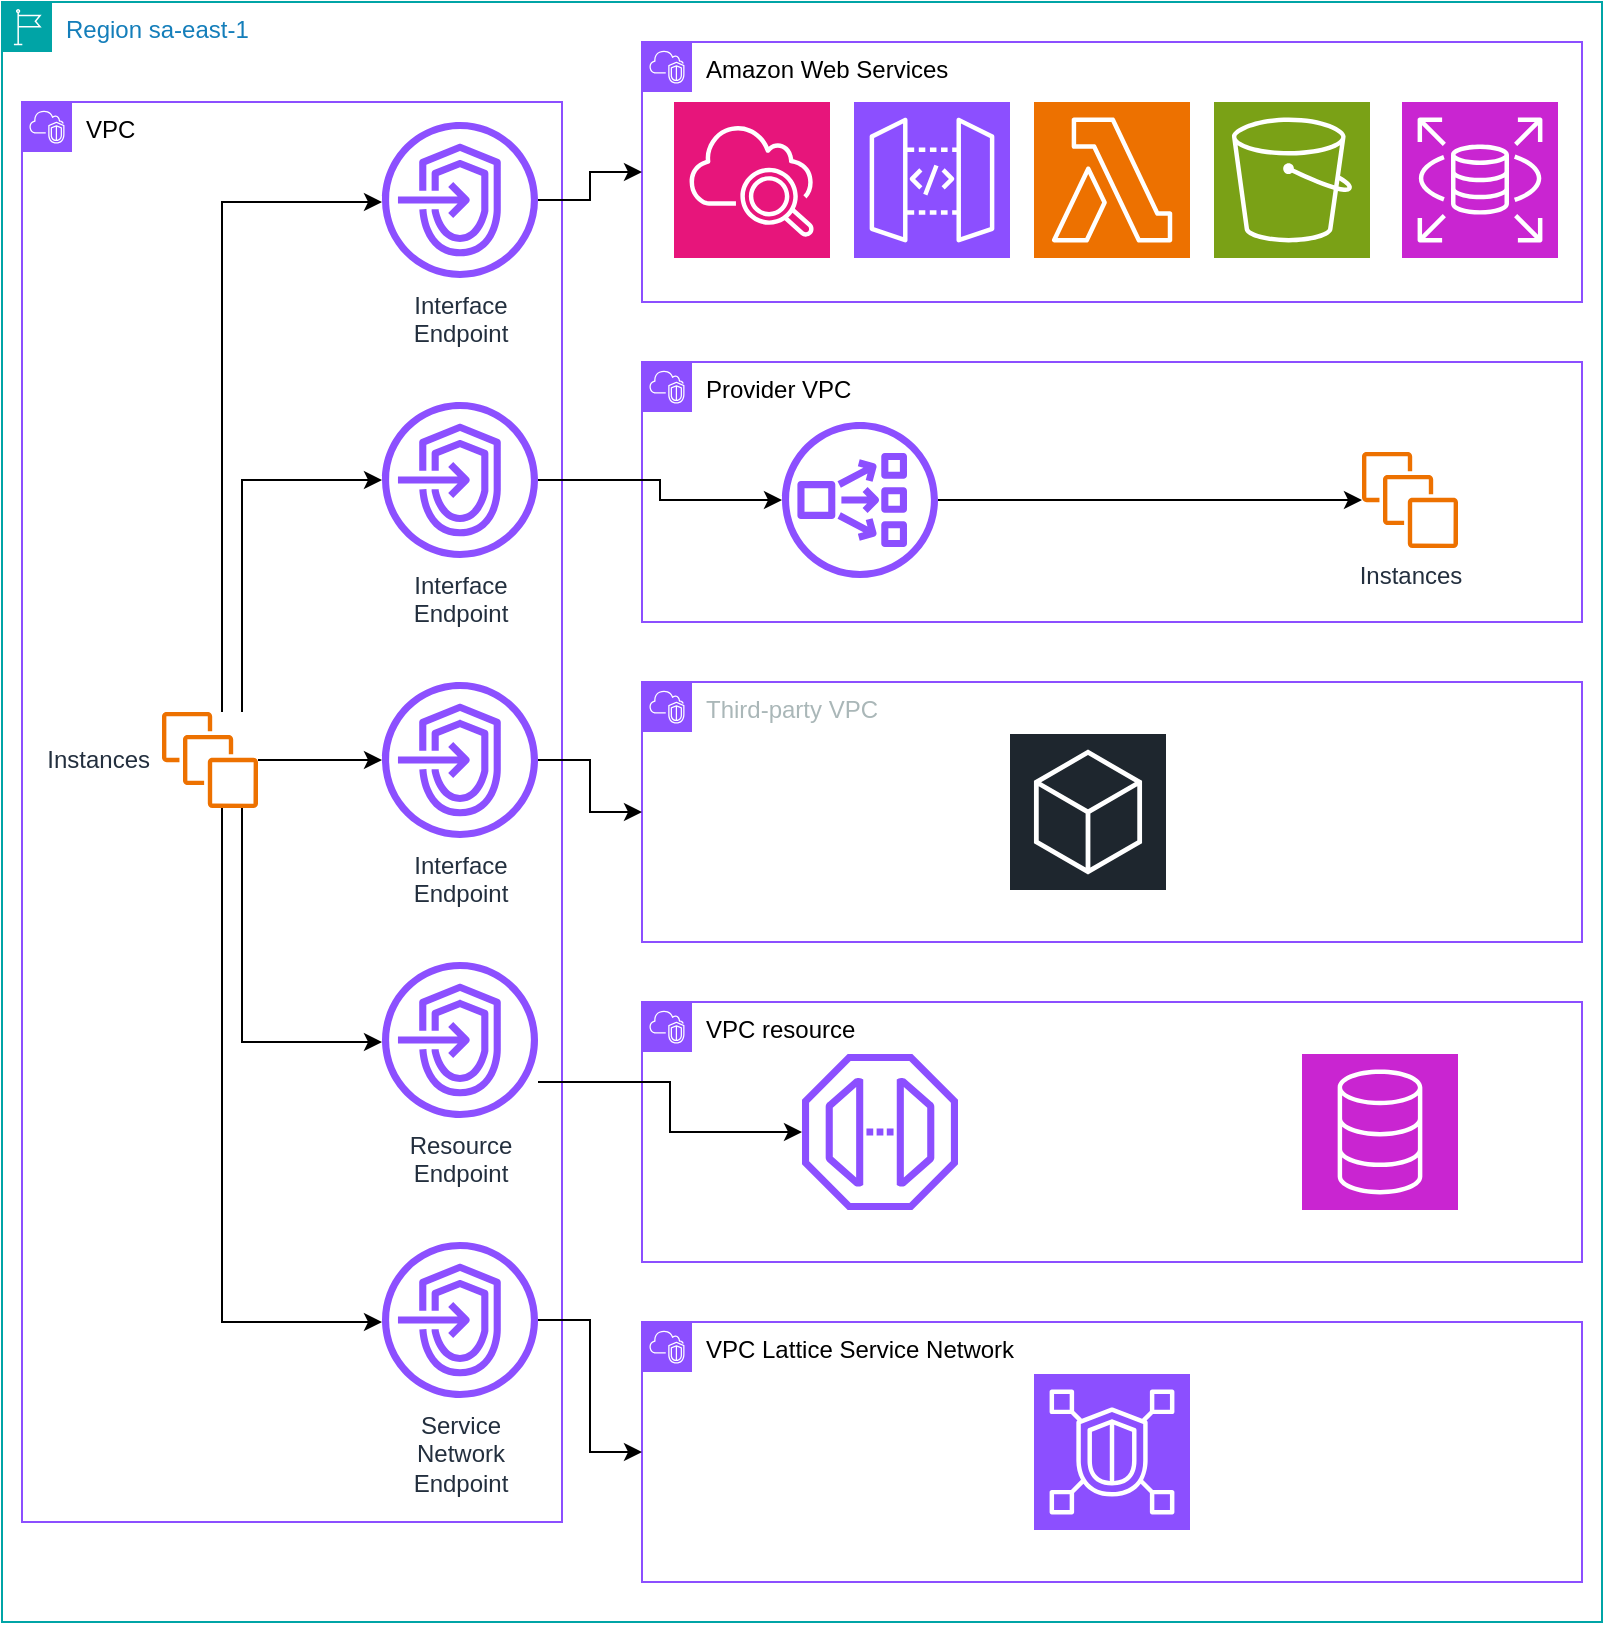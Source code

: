 <mxfile version="26.0.4">
  <diagram name="Page-1" id="MM71ytjqrywiaRGpUW9g">
    <mxGraphModel dx="1207" dy="1198" grid="1" gridSize="10" guides="1" tooltips="1" connect="1" arrows="1" fold="1" page="1" pageScale="1" pageWidth="850" pageHeight="1100" math="0" shadow="0">
      <root>
        <mxCell id="0" />
        <mxCell id="1" parent="0" />
        <mxCell id="eS0R5GwFsbfKjluQEQp6-2" value="Region sa-east-1" style="points=[[0,0],[0.25,0],[0.5,0],[0.75,0],[1,0],[1,0.25],[1,0.5],[1,0.75],[1,1],[0.75,1],[0.5,1],[0.25,1],[0,1],[0,0.75],[0,0.5],[0,0.25]];outlineConnect=0;gradientColor=none;html=1;whiteSpace=wrap;fontSize=12;fontStyle=0;container=1;pointerEvents=0;collapsible=0;recursiveResize=0;shape=mxgraph.aws4.group;grIcon=mxgraph.aws4.group_region;strokeColor=#00A4A6;fillColor=none;verticalAlign=top;align=left;spacingLeft=30;fontColor=#147EBA;" vertex="1" parent="1">
          <mxGeometry x="25" y="145" width="800" height="810" as="geometry" />
        </mxCell>
        <mxCell id="eS0R5GwFsbfKjluQEQp6-1" value="VPC" style="points=[[0,0],[0.25,0],[0.5,0],[0.75,0],[1,0],[1,0.25],[1,0.5],[1,0.75],[1,1],[0.75,1],[0.5,1],[0.25,1],[0,1],[0,0.75],[0,0.5],[0,0.25]];outlineConnect=0;gradientColor=none;html=1;whiteSpace=wrap;fontSize=12;fontStyle=0;container=1;pointerEvents=0;collapsible=0;recursiveResize=0;shape=mxgraph.aws4.group;grIcon=mxgraph.aws4.group_vpc2;strokeColor=#8C4FFF;fillColor=none;verticalAlign=top;align=left;spacingLeft=30;fontColor=#000000;dashed=0;" vertex="1" parent="eS0R5GwFsbfKjluQEQp6-2">
          <mxGeometry x="10" y="50" width="270" height="710" as="geometry" />
        </mxCell>
        <mxCell id="eS0R5GwFsbfKjluQEQp6-4" value="Interface&lt;div&gt;Endpoint&lt;/div&gt;" style="sketch=0;outlineConnect=0;fontColor=#232F3E;gradientColor=none;fillColor=#8C4FFF;strokeColor=none;dashed=0;verticalLabelPosition=bottom;verticalAlign=top;align=center;html=1;fontSize=12;fontStyle=0;aspect=fixed;pointerEvents=1;shape=mxgraph.aws4.endpoints;" vertex="1" parent="eS0R5GwFsbfKjluQEQp6-1">
          <mxGeometry x="180" y="10" width="78" height="78" as="geometry" />
        </mxCell>
        <mxCell id="eS0R5GwFsbfKjluQEQp6-6" value="Interface&lt;div&gt;Endpoint&lt;/div&gt;" style="sketch=0;outlineConnect=0;fontColor=#232F3E;gradientColor=none;fillColor=#8C4FFF;strokeColor=none;dashed=0;verticalLabelPosition=bottom;verticalAlign=top;align=center;html=1;fontSize=12;fontStyle=0;aspect=fixed;pointerEvents=1;shape=mxgraph.aws4.endpoints;" vertex="1" parent="eS0R5GwFsbfKjluQEQp6-1">
          <mxGeometry x="180" y="150" width="78" height="78" as="geometry" />
        </mxCell>
        <mxCell id="eS0R5GwFsbfKjluQEQp6-9" value="Interface&lt;div&gt;Endpoint&lt;/div&gt;" style="sketch=0;outlineConnect=0;fontColor=#232F3E;gradientColor=none;fillColor=#8C4FFF;strokeColor=none;dashed=0;verticalLabelPosition=bottom;verticalAlign=top;align=center;html=1;fontSize=12;fontStyle=0;aspect=fixed;pointerEvents=1;shape=mxgraph.aws4.endpoints;" vertex="1" parent="eS0R5GwFsbfKjluQEQp6-1">
          <mxGeometry x="180" y="290" width="78" height="78" as="geometry" />
        </mxCell>
        <mxCell id="eS0R5GwFsbfKjluQEQp6-10" value="Resource&lt;div&gt;Endpoint&lt;/div&gt;" style="sketch=0;outlineConnect=0;fontColor=#232F3E;gradientColor=none;fillColor=#8C4FFF;strokeColor=none;dashed=0;verticalLabelPosition=bottom;verticalAlign=top;align=center;html=1;fontSize=12;fontStyle=0;aspect=fixed;pointerEvents=1;shape=mxgraph.aws4.endpoints;" vertex="1" parent="eS0R5GwFsbfKjluQEQp6-1">
          <mxGeometry x="180" y="430" width="78" height="78" as="geometry" />
        </mxCell>
        <mxCell id="eS0R5GwFsbfKjluQEQp6-11" value="Service&lt;div&gt;Network&lt;/div&gt;&lt;div&gt;Endpoint&lt;/div&gt;" style="sketch=0;outlineConnect=0;fontColor=#232F3E;gradientColor=none;fillColor=#8C4FFF;strokeColor=none;dashed=0;verticalLabelPosition=bottom;verticalAlign=top;align=center;html=1;fontSize=12;fontStyle=0;aspect=fixed;pointerEvents=1;shape=mxgraph.aws4.endpoints;" vertex="1" parent="eS0R5GwFsbfKjluQEQp6-1">
          <mxGeometry x="180" y="570" width="78" height="78" as="geometry" />
        </mxCell>
        <mxCell id="eS0R5GwFsbfKjluQEQp6-13" style="edgeStyle=orthogonalEdgeStyle;rounded=0;orthogonalLoop=1;jettySize=auto;html=1;" edge="1" parent="eS0R5GwFsbfKjluQEQp6-1" source="eS0R5GwFsbfKjluQEQp6-12" target="eS0R5GwFsbfKjluQEQp6-4">
          <mxGeometry relative="1" as="geometry">
            <Array as="points">
              <mxPoint x="100" y="50" />
            </Array>
          </mxGeometry>
        </mxCell>
        <mxCell id="eS0R5GwFsbfKjluQEQp6-14" style="edgeStyle=orthogonalEdgeStyle;rounded=0;orthogonalLoop=1;jettySize=auto;html=1;" edge="1" parent="eS0R5GwFsbfKjluQEQp6-1" source="eS0R5GwFsbfKjluQEQp6-12" target="eS0R5GwFsbfKjluQEQp6-11">
          <mxGeometry relative="1" as="geometry">
            <Array as="points">
              <mxPoint x="100" y="610" />
            </Array>
          </mxGeometry>
        </mxCell>
        <mxCell id="eS0R5GwFsbfKjluQEQp6-15" style="edgeStyle=orthogonalEdgeStyle;rounded=0;orthogonalLoop=1;jettySize=auto;html=1;" edge="1" parent="eS0R5GwFsbfKjluQEQp6-1" source="eS0R5GwFsbfKjluQEQp6-12" target="eS0R5GwFsbfKjluQEQp6-6">
          <mxGeometry relative="1" as="geometry">
            <Array as="points">
              <mxPoint x="110" y="189" />
            </Array>
          </mxGeometry>
        </mxCell>
        <mxCell id="eS0R5GwFsbfKjluQEQp6-16" style="edgeStyle=orthogonalEdgeStyle;rounded=0;orthogonalLoop=1;jettySize=auto;html=1;" edge="1" parent="eS0R5GwFsbfKjluQEQp6-1" source="eS0R5GwFsbfKjluQEQp6-12" target="eS0R5GwFsbfKjluQEQp6-10">
          <mxGeometry relative="1" as="geometry">
            <Array as="points">
              <mxPoint x="110" y="470" />
            </Array>
          </mxGeometry>
        </mxCell>
        <mxCell id="eS0R5GwFsbfKjluQEQp6-17" style="edgeStyle=orthogonalEdgeStyle;rounded=0;orthogonalLoop=1;jettySize=auto;html=1;" edge="1" parent="eS0R5GwFsbfKjluQEQp6-1" source="eS0R5GwFsbfKjluQEQp6-12" target="eS0R5GwFsbfKjluQEQp6-9">
          <mxGeometry relative="1" as="geometry" />
        </mxCell>
        <mxCell id="eS0R5GwFsbfKjluQEQp6-12" value="Instances" style="sketch=0;outlineConnect=0;fontColor=#232F3E;gradientColor=none;fillColor=#ED7100;strokeColor=none;dashed=0;verticalLabelPosition=middle;verticalAlign=middle;align=right;html=1;fontSize=12;fontStyle=0;aspect=fixed;pointerEvents=1;shape=mxgraph.aws4.instances;labelPosition=left;spacingRight=5;" vertex="1" parent="eS0R5GwFsbfKjluQEQp6-1">
          <mxGeometry x="70" y="305" width="48" height="48" as="geometry" />
        </mxCell>
        <mxCell id="eS0R5GwFsbfKjluQEQp6-18" value="Amazon Web Services" style="points=[[0,0],[0.25,0],[0.5,0],[0.75,0],[1,0],[1,0.25],[1,0.5],[1,0.75],[1,1],[0.75,1],[0.5,1],[0.25,1],[0,1],[0,0.75],[0,0.5],[0,0.25]];outlineConnect=0;gradientColor=none;html=1;whiteSpace=wrap;fontSize=12;fontStyle=0;container=1;pointerEvents=0;collapsible=0;recursiveResize=0;shape=mxgraph.aws4.group;grIcon=mxgraph.aws4.group_vpc2;strokeColor=#8C4FFF;fillColor=none;verticalAlign=top;align=left;spacingLeft=30;fontColor=#000000;dashed=0;" vertex="1" parent="eS0R5GwFsbfKjluQEQp6-2">
          <mxGeometry x="320" y="20" width="470" height="130" as="geometry" />
        </mxCell>
        <mxCell id="eS0R5GwFsbfKjluQEQp6-32" value="" style="sketch=0;points=[[0,0,0],[0.25,0,0],[0.5,0,0],[0.75,0,0],[1,0,0],[0,1,0],[0.25,1,0],[0.5,1,0],[0.75,1,0],[1,1,0],[0,0.25,0],[0,0.5,0],[0,0.75,0],[1,0.25,0],[1,0.5,0],[1,0.75,0]];points=[[0,0,0],[0.25,0,0],[0.5,0,0],[0.75,0,0],[1,0,0],[0,1,0],[0.25,1,0],[0.5,1,0],[0.75,1,0],[1,1,0],[0,0.25,0],[0,0.5,0],[0,0.75,0],[1,0.25,0],[1,0.5,0],[1,0.75,0]];outlineConnect=0;fontColor=#232F3E;fillColor=#E7157B;strokeColor=#ffffff;dashed=0;verticalLabelPosition=bottom;verticalAlign=top;align=center;html=1;fontSize=12;fontStyle=0;aspect=fixed;shape=mxgraph.aws4.resourceIcon;resIcon=mxgraph.aws4.cloudwatch_2;" vertex="1" parent="eS0R5GwFsbfKjluQEQp6-18">
          <mxGeometry x="16" y="30" width="78" height="78" as="geometry" />
        </mxCell>
        <mxCell id="eS0R5GwFsbfKjluQEQp6-33" value="" style="sketch=0;points=[[0,0,0],[0.25,0,0],[0.5,0,0],[0.75,0,0],[1,0,0],[0,1,0],[0.25,1,0],[0.5,1,0],[0.75,1,0],[1,1,0],[0,0.25,0],[0,0.5,0],[0,0.75,0],[1,0.25,0],[1,0.5,0],[1,0.75,0]];outlineConnect=0;fontColor=#232F3E;fillColor=#8C4FFF;strokeColor=#ffffff;dashed=0;verticalLabelPosition=bottom;verticalAlign=top;align=center;html=1;fontSize=12;fontStyle=0;aspect=fixed;shape=mxgraph.aws4.resourceIcon;resIcon=mxgraph.aws4.api_gateway;" vertex="1" parent="eS0R5GwFsbfKjluQEQp6-18">
          <mxGeometry x="106" y="30" width="78" height="78" as="geometry" />
        </mxCell>
        <mxCell id="eS0R5GwFsbfKjluQEQp6-34" value="" style="sketch=0;points=[[0,0,0],[0.25,0,0],[0.5,0,0],[0.75,0,0],[1,0,0],[0,1,0],[0.25,1,0],[0.5,1,0],[0.75,1,0],[1,1,0],[0,0.25,0],[0,0.5,0],[0,0.75,0],[1,0.25,0],[1,0.5,0],[1,0.75,0]];outlineConnect=0;fontColor=#232F3E;fillColor=#ED7100;strokeColor=#ffffff;dashed=0;verticalLabelPosition=bottom;verticalAlign=top;align=center;html=1;fontSize=12;fontStyle=0;aspect=fixed;shape=mxgraph.aws4.resourceIcon;resIcon=mxgraph.aws4.lambda;" vertex="1" parent="eS0R5GwFsbfKjluQEQp6-18">
          <mxGeometry x="196" y="30" width="78" height="78" as="geometry" />
        </mxCell>
        <mxCell id="eS0R5GwFsbfKjluQEQp6-35" value="" style="sketch=0;points=[[0,0,0],[0.25,0,0],[0.5,0,0],[0.75,0,0],[1,0,0],[0,1,0],[0.25,1,0],[0.5,1,0],[0.75,1,0],[1,1,0],[0,0.25,0],[0,0.5,0],[0,0.75,0],[1,0.25,0],[1,0.5,0],[1,0.75,0]];outlineConnect=0;fontColor=#232F3E;fillColor=#7AA116;strokeColor=#ffffff;dashed=0;verticalLabelPosition=bottom;verticalAlign=top;align=center;html=1;fontSize=12;fontStyle=0;aspect=fixed;shape=mxgraph.aws4.resourceIcon;resIcon=mxgraph.aws4.s3;" vertex="1" parent="eS0R5GwFsbfKjluQEQp6-18">
          <mxGeometry x="286" y="30" width="78" height="78" as="geometry" />
        </mxCell>
        <mxCell id="eS0R5GwFsbfKjluQEQp6-31" value="" style="sketch=0;points=[[0,0,0],[0.25,0,0],[0.5,0,0],[0.75,0,0],[1,0,0],[0,1,0],[0.25,1,0],[0.5,1,0],[0.75,1,0],[1,1,0],[0,0.25,0],[0,0.5,0],[0,0.75,0],[1,0.25,0],[1,0.5,0],[1,0.75,0]];outlineConnect=0;fontColor=#232F3E;fillColor=#C925D1;strokeColor=#ffffff;dashed=0;verticalLabelPosition=bottom;verticalAlign=top;align=center;html=1;fontSize=12;fontStyle=0;aspect=fixed;shape=mxgraph.aws4.resourceIcon;resIcon=mxgraph.aws4.rds;" vertex="1" parent="eS0R5GwFsbfKjluQEQp6-18">
          <mxGeometry x="380" y="30" width="78" height="78" as="geometry" />
        </mxCell>
        <mxCell id="eS0R5GwFsbfKjluQEQp6-36" value="Third-party VPC" style="points=[[0,0],[0.25,0],[0.5,0],[0.75,0],[1,0],[1,0.25],[1,0.5],[1,0.75],[1,1],[0.75,1],[0.5,1],[0.25,1],[0,1],[0,0.75],[0,0.5],[0,0.25]];outlineConnect=0;gradientColor=none;html=1;whiteSpace=wrap;fontSize=12;fontStyle=0;container=1;pointerEvents=0;collapsible=0;recursiveResize=0;shape=mxgraph.aws4.group;grIcon=mxgraph.aws4.group_vpc2;strokeColor=#8C4FFF;fillColor=none;verticalAlign=top;align=left;spacingLeft=30;fontColor=#AAB7B8;dashed=0;" vertex="1" parent="eS0R5GwFsbfKjluQEQp6-2">
          <mxGeometry x="320" y="340" width="470" height="130" as="geometry" />
        </mxCell>
        <mxCell id="eS0R5GwFsbfKjluQEQp6-54" value="" style="sketch=0;points=[[0,0,0],[0.25,0,0],[0.5,0,0],[0.75,0,0],[1,0,0],[0,1,0],[0.25,1,0],[0.5,1,0],[0.75,1,0],[1,1,0],[0,0.25,0],[0,0.5,0],[0,0.75,0],[1,0.25,0],[1,0.5,0],[1,0.75,0]];gradientDirection=north;outlineConnect=0;fontColor=#232F3E;gradientColor=none;fillColor=#1E262E;strokeColor=#ffffff;dashed=0;verticalLabelPosition=bottom;verticalAlign=top;align=center;html=1;fontSize=12;fontStyle=0;aspect=fixed;shape=mxgraph.aws4.resourceIcon;resIcon=mxgraph.aws4.general;" vertex="1" parent="eS0R5GwFsbfKjluQEQp6-36">
          <mxGeometry x="184" y="26" width="78" height="78" as="geometry" />
        </mxCell>
        <mxCell id="eS0R5GwFsbfKjluQEQp6-42" value="Provider VPC" style="points=[[0,0],[0.25,0],[0.5,0],[0.75,0],[1,0],[1,0.25],[1,0.5],[1,0.75],[1,1],[0.75,1],[0.5,1],[0.25,1],[0,1],[0,0.75],[0,0.5],[0,0.25]];outlineConnect=0;gradientColor=none;html=1;whiteSpace=wrap;fontSize=12;fontStyle=0;container=1;pointerEvents=0;collapsible=0;recursiveResize=0;shape=mxgraph.aws4.group;grIcon=mxgraph.aws4.group_vpc2;strokeColor=#8C4FFF;fillColor=none;verticalAlign=top;align=left;spacingLeft=30;fontColor=#000000;dashed=0;" vertex="1" parent="eS0R5GwFsbfKjluQEQp6-2">
          <mxGeometry x="320" y="180" width="470" height="130" as="geometry" />
        </mxCell>
        <mxCell id="eS0R5GwFsbfKjluQEQp6-48" style="edgeStyle=orthogonalEdgeStyle;rounded=0;orthogonalLoop=1;jettySize=auto;html=1;" edge="1" parent="eS0R5GwFsbfKjluQEQp6-42" source="eS0R5GwFsbfKjluQEQp6-46" target="eS0R5GwFsbfKjluQEQp6-47">
          <mxGeometry relative="1" as="geometry" />
        </mxCell>
        <mxCell id="eS0R5GwFsbfKjluQEQp6-46" value="" style="sketch=0;outlineConnect=0;fontColor=#232F3E;gradientColor=none;fillColor=#8C4FFF;strokeColor=none;dashed=0;verticalLabelPosition=bottom;verticalAlign=top;align=center;html=1;fontSize=12;fontStyle=0;aspect=fixed;pointerEvents=1;shape=mxgraph.aws4.network_load_balancer;" vertex="1" parent="eS0R5GwFsbfKjluQEQp6-42">
          <mxGeometry x="70" y="30" width="78" height="78" as="geometry" />
        </mxCell>
        <mxCell id="eS0R5GwFsbfKjluQEQp6-47" value="Instances" style="sketch=0;outlineConnect=0;fontColor=#232F3E;gradientColor=none;fillColor=#ED7100;strokeColor=none;dashed=0;verticalLabelPosition=bottom;verticalAlign=top;align=center;html=1;fontSize=12;fontStyle=0;aspect=fixed;pointerEvents=1;shape=mxgraph.aws4.instances;labelPosition=center;spacingRight=0;" vertex="1" parent="eS0R5GwFsbfKjluQEQp6-42">
          <mxGeometry x="360" y="45" width="48" height="48" as="geometry" />
        </mxCell>
        <mxCell id="eS0R5GwFsbfKjluQEQp6-43" value="VPC resource" style="points=[[0,0],[0.25,0],[0.5,0],[0.75,0],[1,0],[1,0.25],[1,0.5],[1,0.75],[1,1],[0.75,1],[0.5,1],[0.25,1],[0,1],[0,0.75],[0,0.5],[0,0.25]];outlineConnect=0;gradientColor=none;html=1;whiteSpace=wrap;fontSize=12;fontStyle=0;container=1;pointerEvents=0;collapsible=0;recursiveResize=0;shape=mxgraph.aws4.group;grIcon=mxgraph.aws4.group_vpc2;strokeColor=#8C4FFF;fillColor=none;verticalAlign=top;align=left;spacingLeft=30;fontColor=#000000;dashed=0;" vertex="1" parent="eS0R5GwFsbfKjluQEQp6-2">
          <mxGeometry x="320" y="500" width="470" height="130" as="geometry" />
        </mxCell>
        <mxCell id="eS0R5GwFsbfKjluQEQp6-56" value="" style="sketch=0;points=[[0,0,0],[0.25,0,0],[0.5,0,0],[0.75,0,0],[1,0,0],[0,1,0],[0.25,1,0],[0.5,1,0],[0.75,1,0],[1,1,0],[0,0.25,0],[0,0.5,0],[0,0.75,0],[1,0.25,0],[1,0.5,0],[1,0.75,0]];outlineConnect=0;fontColor=#232F3E;fillColor=#C925D1;strokeColor=#ffffff;dashed=0;verticalLabelPosition=bottom;verticalAlign=top;align=center;html=1;fontSize=12;fontStyle=0;aspect=fixed;shape=mxgraph.aws4.resourceIcon;resIcon=mxgraph.aws4.database;" vertex="1" parent="eS0R5GwFsbfKjluQEQp6-43">
          <mxGeometry x="330" y="26" width="78" height="78" as="geometry" />
        </mxCell>
        <mxCell id="eS0R5GwFsbfKjluQEQp6-57" value="" style="sketch=0;outlineConnect=0;fontColor=#232F3E;gradientColor=none;fillColor=#8C4FFF;strokeColor=none;dashed=0;verticalLabelPosition=bottom;verticalAlign=top;align=center;html=1;fontSize=12;fontStyle=0;aspect=fixed;pointerEvents=1;shape=mxgraph.aws4.endpoint;" vertex="1" parent="eS0R5GwFsbfKjluQEQp6-43">
          <mxGeometry x="80" y="26" width="78" height="78" as="geometry" />
        </mxCell>
        <mxCell id="eS0R5GwFsbfKjluQEQp6-44" value="VPC Lattice Service Network" style="points=[[0,0],[0.25,0],[0.5,0],[0.75,0],[1,0],[1,0.25],[1,0.5],[1,0.75],[1,1],[0.75,1],[0.5,1],[0.25,1],[0,1],[0,0.75],[0,0.5],[0,0.25]];outlineConnect=0;gradientColor=none;html=1;whiteSpace=wrap;fontSize=12;fontStyle=0;container=1;pointerEvents=0;collapsible=0;recursiveResize=0;shape=mxgraph.aws4.group;grIcon=mxgraph.aws4.group_vpc2;strokeColor=#8C4FFF;fillColor=none;verticalAlign=top;align=left;spacingLeft=30;fontColor=#000000;dashed=0;" vertex="1" parent="eS0R5GwFsbfKjluQEQp6-2">
          <mxGeometry x="320" y="660" width="470" height="130" as="geometry" />
        </mxCell>
        <mxCell id="eS0R5GwFsbfKjluQEQp6-55" value="" style="sketch=0;points=[[0,0,0],[0.25,0,0],[0.5,0,0],[0.75,0,0],[1,0,0],[0,1,0],[0.25,1,0],[0.5,1,0],[0.75,1,0],[1,1,0],[0,0.25,0],[0,0.5,0],[0,0.75,0],[1,0.25,0],[1,0.5,0],[1,0.75,0]];outlineConnect=0;fontColor=#232F3E;fillColor=#8C4FFF;strokeColor=#ffffff;dashed=0;verticalLabelPosition=bottom;verticalAlign=top;align=center;html=1;fontSize=12;fontStyle=0;aspect=fixed;shape=mxgraph.aws4.resourceIcon;resIcon=mxgraph.aws4.vpc_lattice;" vertex="1" parent="eS0R5GwFsbfKjluQEQp6-44">
          <mxGeometry x="196" y="26" width="78" height="78" as="geometry" />
        </mxCell>
        <mxCell id="eS0R5GwFsbfKjluQEQp6-49" style="edgeStyle=orthogonalEdgeStyle;rounded=0;orthogonalLoop=1;jettySize=auto;html=1;" edge="1" parent="eS0R5GwFsbfKjluQEQp6-2" source="eS0R5GwFsbfKjluQEQp6-4" target="eS0R5GwFsbfKjluQEQp6-18">
          <mxGeometry relative="1" as="geometry" />
        </mxCell>
        <mxCell id="eS0R5GwFsbfKjluQEQp6-50" style="edgeStyle=orthogonalEdgeStyle;rounded=0;orthogonalLoop=1;jettySize=auto;html=1;" edge="1" parent="eS0R5GwFsbfKjluQEQp6-2" source="eS0R5GwFsbfKjluQEQp6-6" target="eS0R5GwFsbfKjluQEQp6-46">
          <mxGeometry relative="1" as="geometry" />
        </mxCell>
        <mxCell id="eS0R5GwFsbfKjluQEQp6-51" style="edgeStyle=orthogonalEdgeStyle;rounded=0;orthogonalLoop=1;jettySize=auto;html=1;" edge="1" parent="eS0R5GwFsbfKjluQEQp6-2" source="eS0R5GwFsbfKjluQEQp6-9" target="eS0R5GwFsbfKjluQEQp6-36">
          <mxGeometry relative="1" as="geometry" />
        </mxCell>
        <mxCell id="eS0R5GwFsbfKjluQEQp6-52" style="edgeStyle=orthogonalEdgeStyle;rounded=0;orthogonalLoop=1;jettySize=auto;html=1;" edge="1" parent="eS0R5GwFsbfKjluQEQp6-2" source="eS0R5GwFsbfKjluQEQp6-10" target="eS0R5GwFsbfKjluQEQp6-57">
          <mxGeometry relative="1" as="geometry">
            <Array as="points">
              <mxPoint x="334" y="540" />
              <mxPoint x="334" y="565" />
            </Array>
          </mxGeometry>
        </mxCell>
        <mxCell id="eS0R5GwFsbfKjluQEQp6-53" style="edgeStyle=orthogonalEdgeStyle;rounded=0;orthogonalLoop=1;jettySize=auto;html=1;" edge="1" parent="eS0R5GwFsbfKjluQEQp6-2" source="eS0R5GwFsbfKjluQEQp6-11" target="eS0R5GwFsbfKjluQEQp6-44">
          <mxGeometry relative="1" as="geometry" />
        </mxCell>
      </root>
    </mxGraphModel>
  </diagram>
</mxfile>
